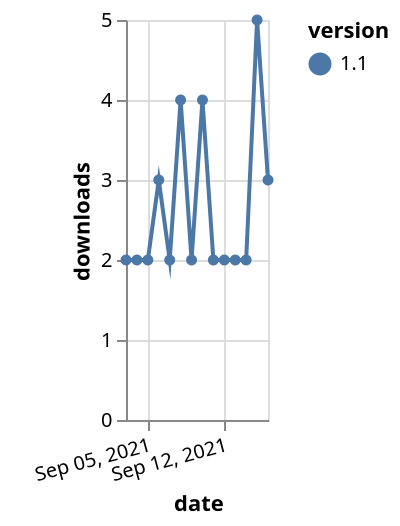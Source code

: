 {"$schema": "https://vega.github.io/schema/vega-lite/v5.json", "description": "A simple bar chart with embedded data.", "data": {"values": [{"date": "2021-09-03", "total": 4112, "delta": 2, "version": "1.1"}, {"date": "2021-09-04", "total": 4114, "delta": 2, "version": "1.1"}, {"date": "2021-09-05", "total": 4116, "delta": 2, "version": "1.1"}, {"date": "2021-09-06", "total": 4119, "delta": 3, "version": "1.1"}, {"date": "2021-09-07", "total": 4121, "delta": 2, "version": "1.1"}, {"date": "2021-09-08", "total": 4125, "delta": 4, "version": "1.1"}, {"date": "2021-09-09", "total": 4127, "delta": 2, "version": "1.1"}, {"date": "2021-09-10", "total": 4131, "delta": 4, "version": "1.1"}, {"date": "2021-09-11", "total": 4133, "delta": 2, "version": "1.1"}, {"date": "2021-09-12", "total": 4135, "delta": 2, "version": "1.1"}, {"date": "2021-09-13", "total": 4137, "delta": 2, "version": "1.1"}, {"date": "2021-09-14", "total": 4139, "delta": 2, "version": "1.1"}, {"date": "2021-09-15", "total": 4144, "delta": 5, "version": "1.1"}, {"date": "2021-09-16", "total": 4147, "delta": 3, "version": "1.1"}]}, "width": "container", "mark": {"type": "line", "point": {"filled": true}}, "encoding": {"x": {"field": "date", "type": "temporal", "timeUnit": "yearmonthdate", "title": "date", "axis": {"labelAngle": -15}}, "y": {"field": "delta", "type": "quantitative", "title": "downloads"}, "color": {"field": "version", "type": "nominal"}, "tooltip": {"field": "delta"}}}